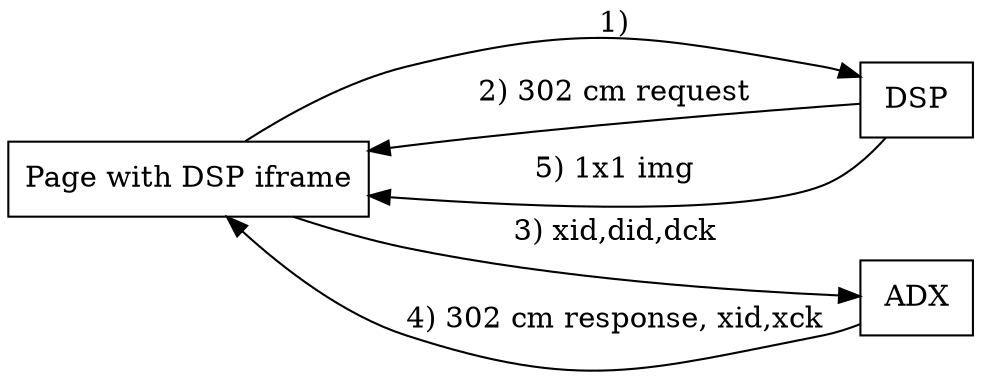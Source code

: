 digraph CM {
	node [shape="record"];
	edge [style="solid"];
	rankdir=LR;
	#edge [style="dashed"];
	Page [label="Page with DSP iframe"];
	DSP;
	ADX;

	Page->DSP [label="1)"];
	DSP->Page [label="2) 302 cm request"];
	Page->ADX [label="3) xid,did,dck"];
	ADX->Page [label="4) 302 cm response, xid,xck"];
	DSP->Page [label="5) 1x1 img"];
}
